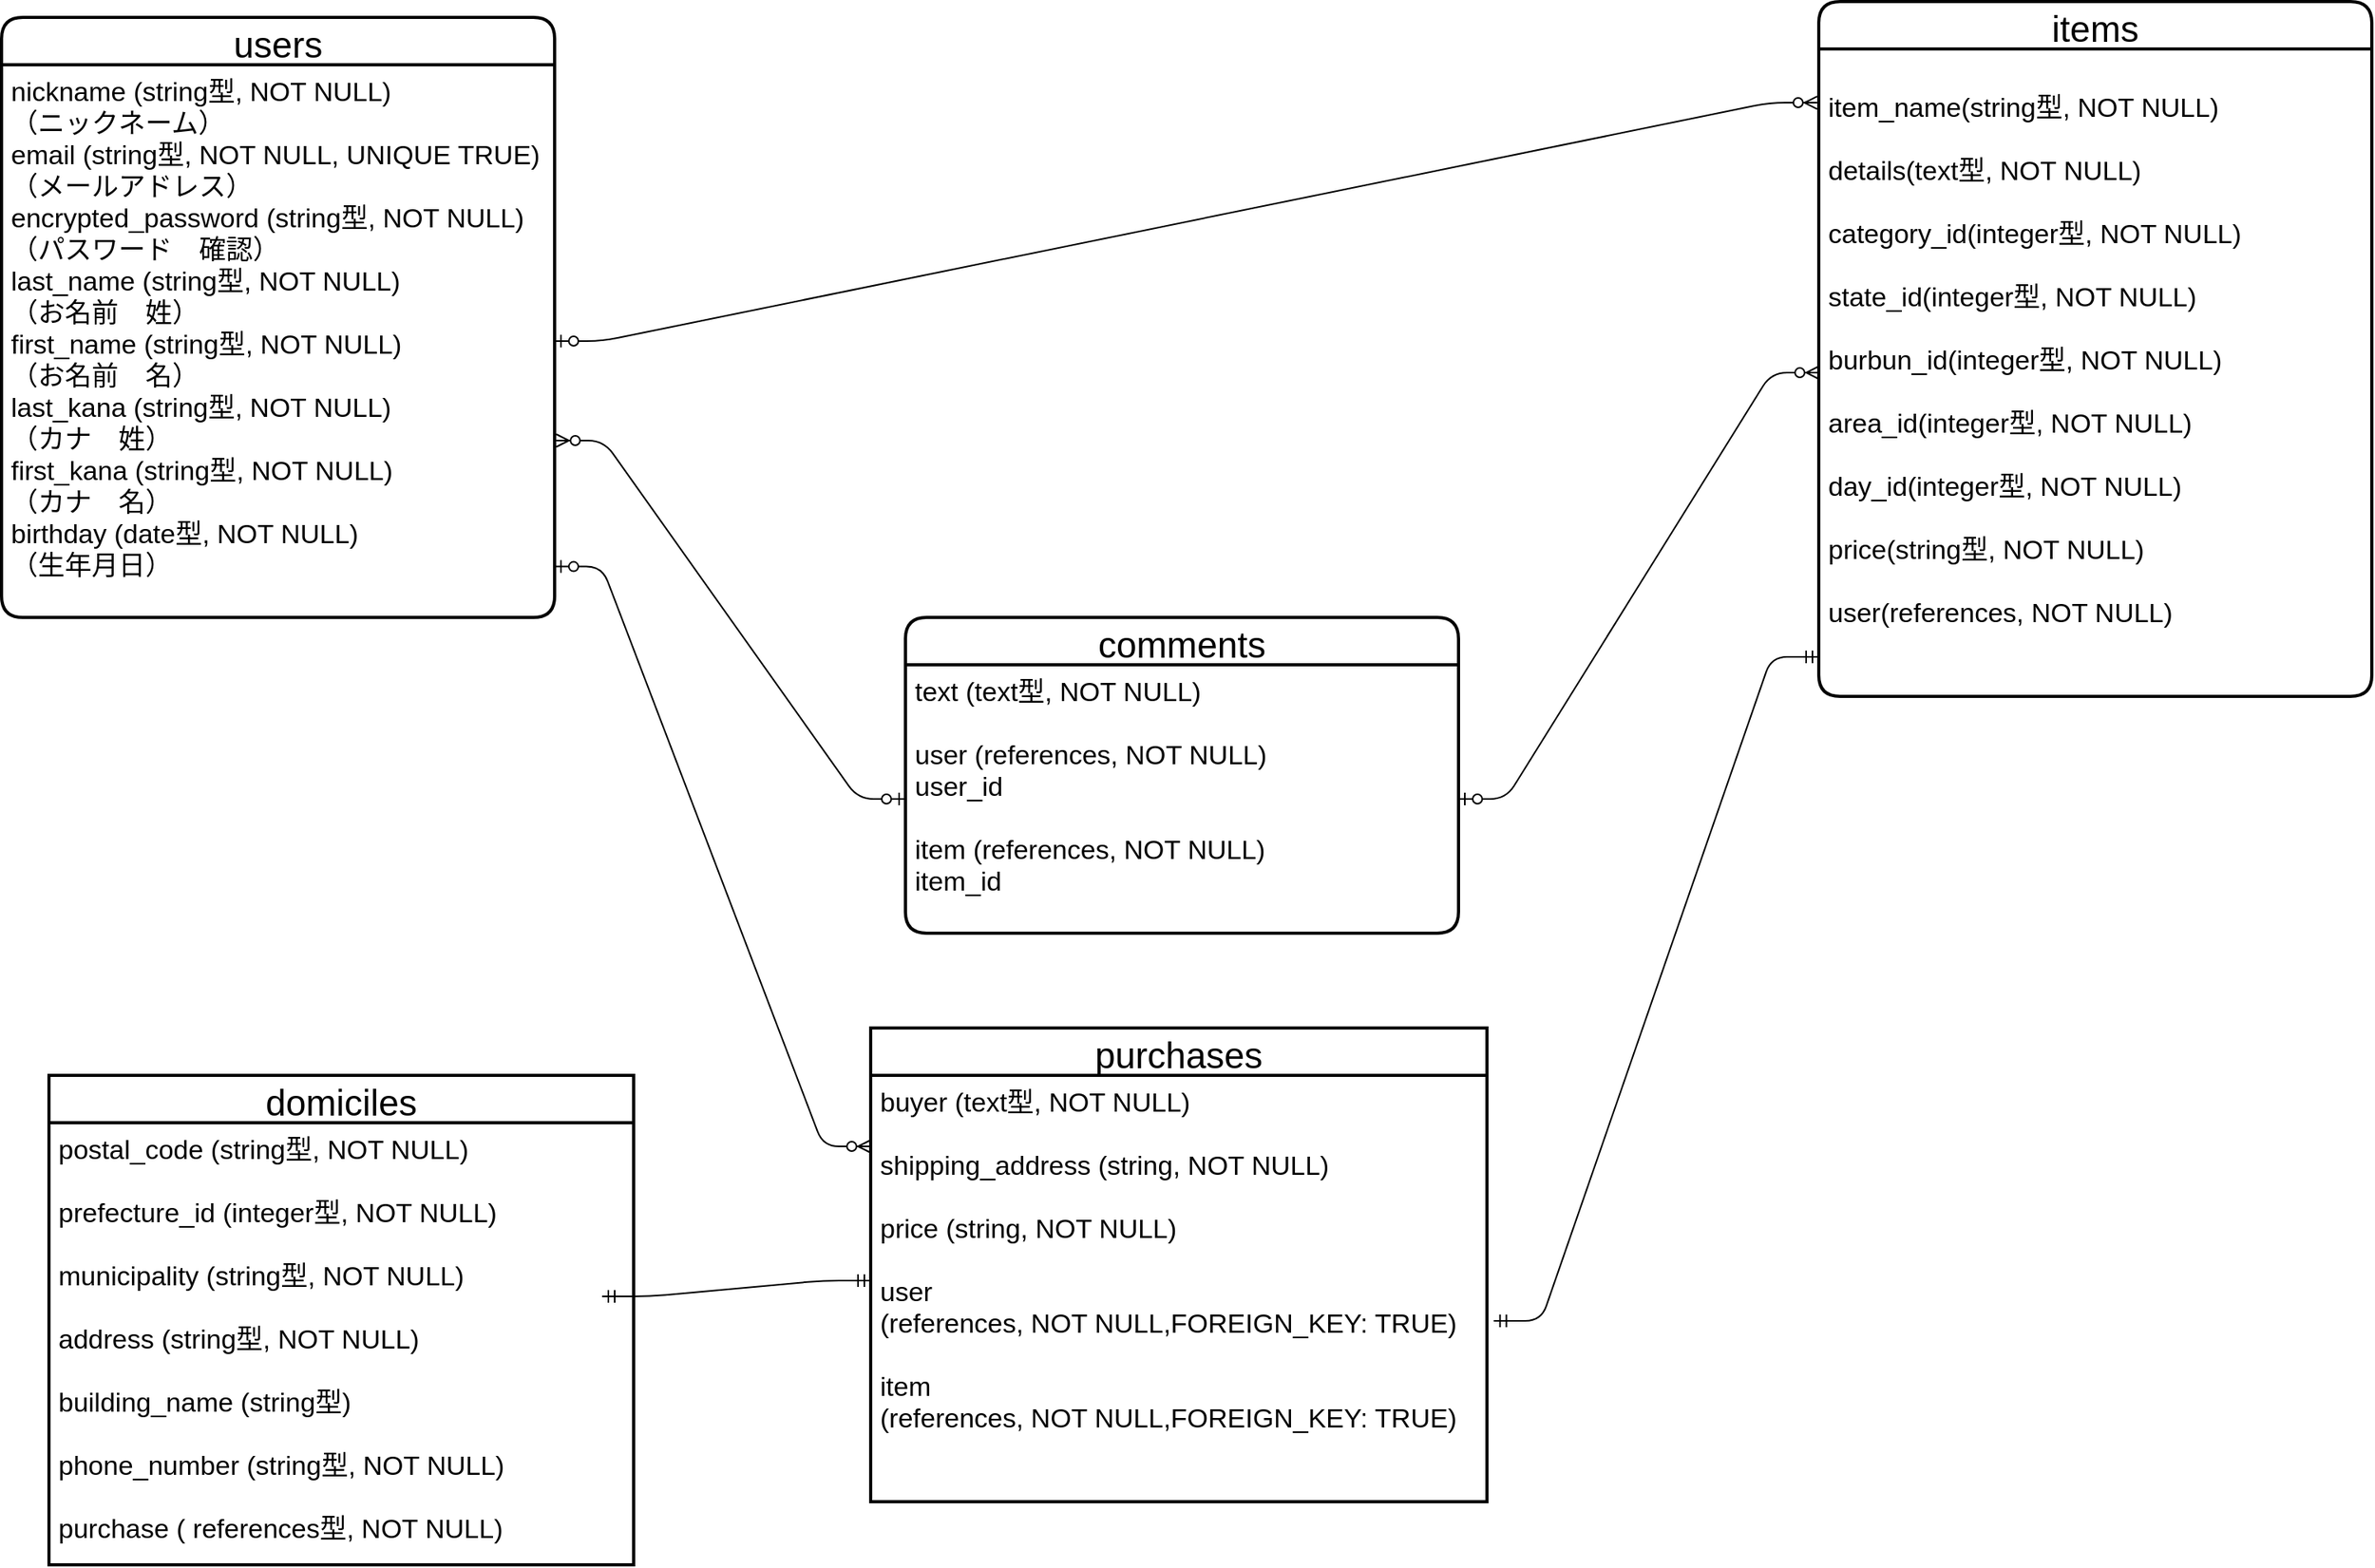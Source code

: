<mxfile version="13.10.0" type="embed">
    <diagram id="eYEJpO8xNW3fcU3qhwMZ" name="ページ1">
        <mxGraphModel dx="728" dy="680" grid="1" gridSize="10" guides="1" tooltips="1" connect="1" arrows="1" fold="1" page="1" pageScale="1" pageWidth="1654" pageHeight="1169" math="0" shadow="0">
            <root>
                <mxCell id="0"/>
                <mxCell id="1" parent="0"/>
                <mxCell id="13" value="users" style="swimlane;childLayout=stackLayout;horizontal=1;startSize=30;horizontalStack=0;rounded=1;fontSize=23;fontStyle=0;strokeWidth=2;resizeParent=0;resizeLast=1;shadow=0;dashed=0;align=center;" parent="1" vertex="1">
                    <mxGeometry x="80" y="80" width="350" height="380" as="geometry"/>
                </mxCell>
                <mxCell id="14" value="nickname (string型, NOT NULL)&#10;（ニックネーム）&#10;email (string型, NOT NULL, UNIQUE TRUE)&#10;（メールアドレス）&#10;encrypted_password (string型, NOT NULL)&#10;（パスワード　確認）&#10;last_name (string型, NOT NULL)&#10;（お名前　姓）&#10;first_name (string型, NOT NULL)&#10;（お名前　名）&#10;last_kana (string型, NOT NULL)&#10;（カナ　姓）&#10;first_kana (string型, NOT NULL)&#10;（カナ　名）&#10;birthday (date型, NOT NULL)&#10;（生年月日）" style="align=left;strokeColor=none;fillColor=none;spacingLeft=4;fontSize=17;verticalAlign=top;resizable=0;rotatable=0;part=1;" parent="13" vertex="1">
                    <mxGeometry y="30" width="350" height="350" as="geometry"/>
                </mxCell>
                <mxCell id="15" value="items" style="swimlane;childLayout=stackLayout;horizontal=1;startSize=30;horizontalStack=0;rounded=1;fontSize=23;fontStyle=0;strokeWidth=2;resizeParent=0;resizeLast=1;shadow=0;dashed=0;align=center;" parent="1" vertex="1">
                    <mxGeometry x="1230" y="70" width="350" height="440" as="geometry"/>
                </mxCell>
                <mxCell id="16" value="&#10;item_name(string型, NOT NULL)&#10;&#10;details(text型, NOT NULL)&#10;&#10;category_id(integer型, NOT NULL)&#10;&#10;state_id(integer型, NOT NULL)&#10;&#10;burbun_id(integer型, NOT NULL)&#10;&#10;area_id(integer型, NOT NULL)&#10;&#10;day_id(integer型, NOT NULL)&#10;&#10;price(string型, NOT NULL)&#10;&#10;user(references, NOT NULL)&#10;" style="align=left;strokeColor=none;fillColor=none;spacingLeft=4;fontSize=17;verticalAlign=top;resizable=0;rotatable=0;part=1;" parent="15" vertex="1">
                    <mxGeometry y="30" width="350" height="410" as="geometry"/>
                </mxCell>
                <mxCell id="17" value="comments" style="swimlane;childLayout=stackLayout;horizontal=1;startSize=30;horizontalStack=0;rounded=1;fontSize=23;fontStyle=0;strokeWidth=2;resizeParent=0;resizeLast=1;shadow=0;dashed=0;align=center;" parent="1" vertex="1">
                    <mxGeometry x="652" y="460" width="350" height="200" as="geometry"/>
                </mxCell>
                <mxCell id="18" value="text (text型, NOT NULL)&#10;&#10;user (references, NOT NULL)&#10;user_id&#10;&#10;item (references, NOT NULL)&#10;item_id&#10;&#10;" style="align=left;strokeColor=none;fillColor=none;spacingLeft=4;fontSize=17;verticalAlign=top;resizable=0;rotatable=0;part=1;" parent="17" vertex="1">
                    <mxGeometry y="30" width="350" height="170" as="geometry"/>
                </mxCell>
                <mxCell id="19" value="purchases" style="swimlane;childLayout=stackLayout;horizontal=1;startSize=30;horizontalStack=0;rounded=1;fontSize=23;fontStyle=0;strokeWidth=2;resizeParent=0;resizeLast=1;shadow=0;dashed=0;align=center;arcSize=0;" parent="1" vertex="1">
                    <mxGeometry x="630" y="720" width="390" height="300" as="geometry"/>
                </mxCell>
                <mxCell id="20" value="buyer (text型, NOT NULL)&#10;&#10;shipping_address (string, NOT NULL)&#10;&#10;price (string, NOT NULL)&#10;&#10;user &#10;(references, NOT NULL,FOREIGN_KEY: TRUE)&#10;&#10;item&#10;(references, NOT NULL,FOREIGN_KEY: TRUE)&#10;&#10;&#10;" style="align=left;strokeColor=none;fillColor=none;spacingLeft=4;fontSize=17;verticalAlign=top;resizable=0;rotatable=0;part=1;" parent="19" vertex="1">
                    <mxGeometry y="30" width="390" height="270" as="geometry"/>
                </mxCell>
                <mxCell id="37" value="domiciles" style="swimlane;childLayout=stackLayout;horizontal=1;startSize=30;horizontalStack=0;rounded=1;fontSize=23;fontStyle=0;strokeWidth=2;resizeParent=0;resizeLast=1;shadow=0;dashed=0;align=center;arcSize=0;" parent="1" vertex="1">
                    <mxGeometry x="110" y="750" width="370" height="310" as="geometry"/>
                </mxCell>
                <mxCell id="38" value="postal_code (string型, NOT NULL)&#10; &#10;prefecture_id (integer型, NOT NULL)&#10;&#10;municipality (string型, NOT NULL)&#10;&#10;address (string型, NOT NULL)&#10;&#10;building_name (string型)&#10;&#10;phone_number (string型, NOT NULL)&#10;&#10;purchase ( references型, NOT NULL)&#10;&#10;&#10;&#10;" style="align=left;strokeColor=none;fillColor=none;spacingLeft=4;fontSize=17;verticalAlign=top;resizable=0;rotatable=0;part=1;" parent="37" vertex="1">
                    <mxGeometry y="30" width="370" height="280" as="geometry"/>
                </mxCell>
                <mxCell id="42" value="" style="edgeStyle=entityRelationEdgeStyle;fontSize=12;html=1;endArrow=ERzeroToMany;startArrow=ERzeroToOne;entryX=-0.003;entryY=0.083;entryDx=0;entryDy=0;entryPerimeter=0;" parent="1" source="14" target="16" edge="1">
                    <mxGeometry width="100" height="100" relative="1" as="geometry">
                        <mxPoint x="827" y="170" as="sourcePoint"/>
                        <mxPoint x="1237" y="150" as="targetPoint"/>
                    </mxGeometry>
                </mxCell>
                <mxCell id="45" value="" style="edgeStyle=entityRelationEdgeStyle;fontSize=12;html=1;endArrow=ERzeroToMany;startArrow=ERzeroToOne;exitX=1;exitY=0.908;exitDx=0;exitDy=0;entryX=0;entryY=0.25;entryDx=0;entryDy=0;exitPerimeter=0;" parent="1" source="14" target="19" edge="1">
                    <mxGeometry width="100" height="100" relative="1" as="geometry">
                        <mxPoint x="410" y="300" as="sourcePoint"/>
                        <mxPoint x="720" y="710" as="targetPoint"/>
                    </mxGeometry>
                </mxCell>
                <mxCell id="47" value="" style="edgeStyle=entityRelationEdgeStyle;fontSize=12;html=1;endArrow=ERmandOne;startArrow=ERmandOne;" parent="1" edge="1">
                    <mxGeometry width="100" height="100" relative="1" as="geometry">
                        <mxPoint x="460" y="890" as="sourcePoint"/>
                        <mxPoint x="630" y="880" as="targetPoint"/>
                    </mxGeometry>
                </mxCell>
                <mxCell id="50" value="" style="edgeStyle=entityRelationEdgeStyle;fontSize=12;html=1;endArrow=ERmandOne;startArrow=ERmandOne;exitX=1.011;exitY=0.576;exitDx=0;exitDy=0;exitPerimeter=0;" edge="1" parent="1" source="20">
                    <mxGeometry width="100" height="100" relative="1" as="geometry">
                        <mxPoint x="1130" y="585" as="sourcePoint"/>
                        <mxPoint x="1230" y="485" as="targetPoint"/>
                    </mxGeometry>
                </mxCell>
                <mxCell id="51" value="" style="edgeStyle=entityRelationEdgeStyle;fontSize=12;html=1;endArrow=ERzeroToMany;startArrow=ERzeroToOne;entryX=1.003;entryY=0.68;entryDx=0;entryDy=0;entryPerimeter=0;" edge="1" parent="1" source="18" target="14">
                    <mxGeometry width="100" height="100" relative="1" as="geometry">
                        <mxPoint x="470" y="660" as="sourcePoint"/>
                        <mxPoint x="570" y="560" as="targetPoint"/>
                    </mxGeometry>
                </mxCell>
                <mxCell id="52" value="" style="edgeStyle=entityRelationEdgeStyle;fontSize=12;html=1;endArrow=ERzeroToMany;startArrow=ERzeroToOne;entryX=0;entryY=0.5;entryDx=0;entryDy=0;exitX=1;exitY=0.5;exitDx=0;exitDy=0;" edge="1" parent="1" source="18" target="16">
                    <mxGeometry width="100" height="100" relative="1" as="geometry">
                        <mxPoint x="1090" y="460" as="sourcePoint"/>
                        <mxPoint x="1190" y="360" as="targetPoint"/>
                    </mxGeometry>
                </mxCell>
            </root>
        </mxGraphModel>
    </diagram>
</mxfile>